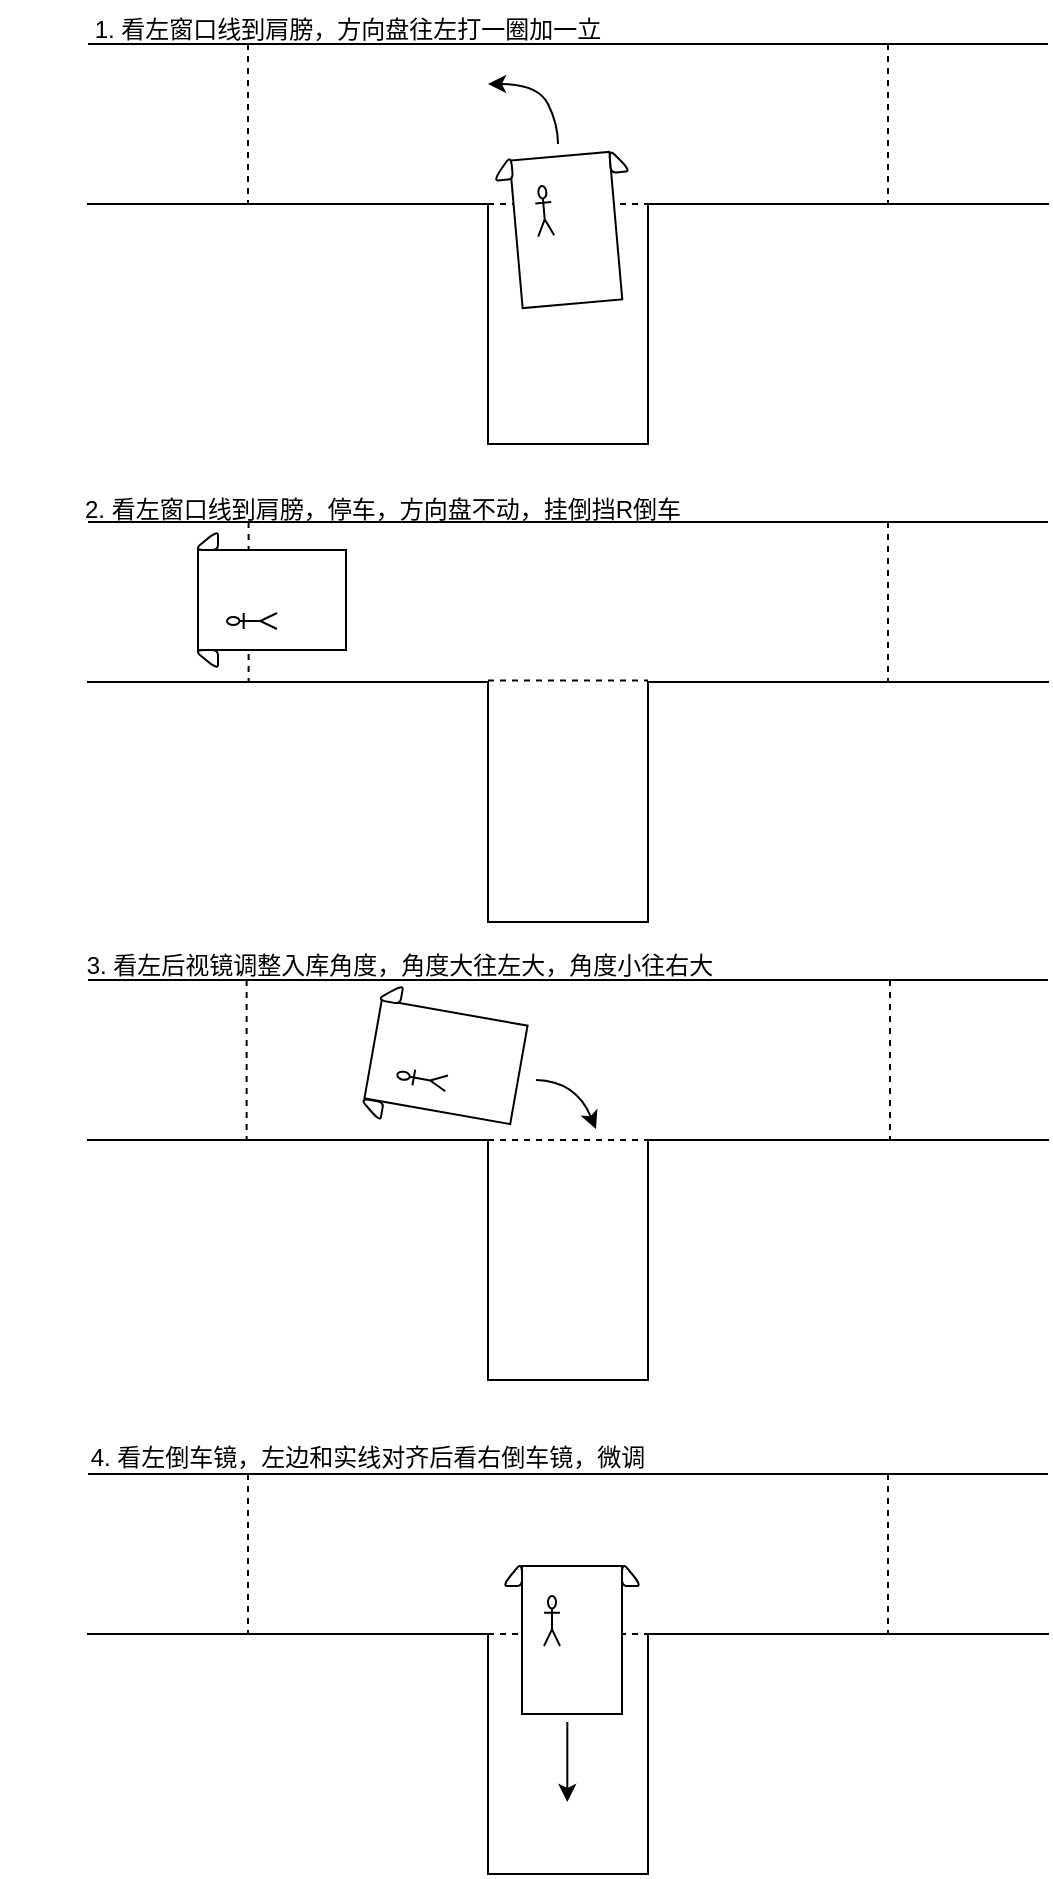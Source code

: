 <mxfile version="20.8.4" type="github"><diagram id="jYWOHv2KQ475p7FsRvHT" name="第 1 页"><mxGraphModel dx="1434" dy="700" grid="1" gridSize="10" guides="1" tooltips="1" connect="1" arrows="1" fold="1" page="1" pageScale="1" pageWidth="827" pageHeight="1169" math="0" shadow="0"><root><mxCell id="0"/><mxCell id="1" parent="0"/><mxCell id="IrWYmvIqVPGdALxaulg8-1" value="" style="shape=partialRectangle;whiteSpace=wrap;html=1;bottom=0;right=0;fillColor=none;" parent="1" vertex="1"><mxGeometry x="440" y="227" width="200" height="110" as="geometry"/></mxCell><mxCell id="IrWYmvIqVPGdALxaulg8-117" style="edgeStyle=orthogonalEdgeStyle;rounded=0;orthogonalLoop=1;jettySize=auto;html=1;exitX=0;exitY=0;exitDx=0;exitDy=0;entryX=0;entryY=1;entryDx=0;entryDy=0;endArrow=none;endFill=0;" parent="1" source="IrWYmvIqVPGdALxaulg8-115" target="IrWYmvIqVPGdALxaulg8-1" edge="1"><mxGeometry relative="1" as="geometry"><Array as="points"><mxPoint x="360" y="347"/><mxPoint x="440" y="347"/></Array></mxGeometry></mxCell><mxCell id="IrWYmvIqVPGdALxaulg8-115" value="" style="shape=partialRectangle;whiteSpace=wrap;html=1;bottom=0;right=0;fillColor=none;rotation=-180;direction=east;flipV=1;" parent="1" vertex="1"><mxGeometry x="160" y="227" width="200" height="110" as="geometry"/></mxCell><mxCell id="IrWYmvIqVPGdALxaulg8-121" value="" style="endArrow=none;html=1;rounded=0;" parent="1" edge="1"><mxGeometry width="50" height="50" relative="1" as="geometry"><mxPoint x="160" y="147" as="sourcePoint"/><mxPoint x="640" y="147" as="targetPoint"/></mxGeometry></mxCell><mxCell id="IrWYmvIqVPGdALxaulg8-122" value="" style="shape=partialRectangle;whiteSpace=wrap;html=1;bottom=0;right=0;fillColor=none;" parent="1" vertex="1"><mxGeometry x="440" y="466" width="200" height="110" as="geometry"/></mxCell><mxCell id="IrWYmvIqVPGdALxaulg8-123" style="edgeStyle=orthogonalEdgeStyle;rounded=0;orthogonalLoop=1;jettySize=auto;html=1;exitX=0;exitY=0;exitDx=0;exitDy=0;entryX=0;entryY=1;entryDx=0;entryDy=0;endArrow=none;endFill=0;" parent="1" source="IrWYmvIqVPGdALxaulg8-124" target="IrWYmvIqVPGdALxaulg8-122" edge="1"><mxGeometry relative="1" as="geometry"><Array as="points"><mxPoint x="360" y="586"/><mxPoint x="440" y="586"/></Array></mxGeometry></mxCell><mxCell id="IrWYmvIqVPGdALxaulg8-124" value="" style="shape=partialRectangle;whiteSpace=wrap;html=1;bottom=0;right=0;fillColor=none;rotation=-180;direction=east;flipV=1;" parent="1" vertex="1"><mxGeometry x="160" y="466" width="200" height="110" as="geometry"/></mxCell><mxCell id="IrWYmvIqVPGdALxaulg8-125" value="" style="endArrow=none;html=1;rounded=0;" parent="1" edge="1"><mxGeometry width="50" height="50" relative="1" as="geometry"><mxPoint x="160" y="386" as="sourcePoint"/><mxPoint x="640.0" y="386" as="targetPoint"/></mxGeometry></mxCell><mxCell id="IrWYmvIqVPGdALxaulg8-126" value="" style="shape=partialRectangle;whiteSpace=wrap;html=1;bottom=0;right=0;fillColor=none;" parent="1" vertex="1"><mxGeometry x="440" y="695" width="200" height="110" as="geometry"/></mxCell><mxCell id="IrWYmvIqVPGdALxaulg8-127" style="edgeStyle=orthogonalEdgeStyle;rounded=0;orthogonalLoop=1;jettySize=auto;html=1;exitX=0;exitY=0;exitDx=0;exitDy=0;entryX=0;entryY=1;entryDx=0;entryDy=0;endArrow=none;endFill=0;" parent="1" source="IrWYmvIqVPGdALxaulg8-128" target="IrWYmvIqVPGdALxaulg8-126" edge="1"><mxGeometry relative="1" as="geometry"><Array as="points"><mxPoint x="360" y="815"/><mxPoint x="440" y="815"/></Array></mxGeometry></mxCell><mxCell id="IrWYmvIqVPGdALxaulg8-128" value="" style="shape=partialRectangle;whiteSpace=wrap;html=1;bottom=0;right=0;fillColor=none;rotation=-180;direction=east;flipV=1;" parent="1" vertex="1"><mxGeometry x="160" y="695" width="200" height="110" as="geometry"/></mxCell><mxCell id="IrWYmvIqVPGdALxaulg8-129" value="" style="endArrow=none;html=1;rounded=0;" parent="1" edge="1"><mxGeometry width="50" height="50" relative="1" as="geometry"><mxPoint x="160" y="615.0" as="sourcePoint"/><mxPoint x="640.0" y="615.0" as="targetPoint"/></mxGeometry></mxCell><mxCell id="IrWYmvIqVPGdALxaulg8-134" value="1. 看左窗口线到肩膀，方向盘往左打一圈加一立" style="text;html=1;strokeColor=none;fillColor=none;align=center;verticalAlign=middle;whiteSpace=wrap;rounded=0;" parent="1" vertex="1"><mxGeometry x="150" y="125" width="280" height="30" as="geometry"/></mxCell><mxCell id="IrWYmvIqVPGdALxaulg8-137" value="" style="endArrow=none;dashed=1;html=1;rounded=0;arcSize=20;endSize=6;startSize=6;jumpSize=6;" parent="1" edge="1"><mxGeometry width="50" height="50" relative="1" as="geometry"><mxPoint x="360" y="227" as="sourcePoint"/><mxPoint x="440" y="227" as="targetPoint"/></mxGeometry></mxCell><mxCell id="IrWYmvIqVPGdALxaulg8-149" value="" style="curved=1;endArrow=classic;html=1;rounded=0;startSize=6;endSize=6;jumpSize=6;" parent="1" edge="1"><mxGeometry width="50" height="50" relative="1" as="geometry"><mxPoint x="395" y="197" as="sourcePoint"/><mxPoint x="360" y="167" as="targetPoint"/><Array as="points"><mxPoint x="395" y="187"/><mxPoint x="385" y="167"/></Array></mxGeometry></mxCell><mxCell id="IrWYmvIqVPGdALxaulg8-151" value="2. 看左窗口线到肩膀，停车，方向盘不动，挂倒挡R倒车" style="text;html=1;strokeColor=none;fillColor=none;align=center;verticalAlign=middle;whiteSpace=wrap;rounded=0;" parent="1" vertex="1"><mxGeometry x="155" y="365" width="305" height="29" as="geometry"/></mxCell><mxCell id="IrWYmvIqVPGdALxaulg8-155" value="" style="endArrow=none;dashed=1;html=1;rounded=0;arcSize=20;endSize=6;startSize=6;jumpSize=6;entryX=1;entryY=0;entryDx=0;entryDy=0;" parent="1" edge="1"><mxGeometry width="50" height="50" relative="1" as="geometry"><mxPoint x="560" y="147" as="sourcePoint"/><mxPoint x="560.0" y="227" as="targetPoint"/></mxGeometry></mxCell><mxCell id="IrWYmvIqVPGdALxaulg8-156" value="" style="endArrow=none;dashed=1;html=1;rounded=0;arcSize=20;endSize=6;startSize=6;jumpSize=6;entryX=1;entryY=0;entryDx=0;entryDy=0;" parent="1" edge="1"><mxGeometry width="50" height="50" relative="1" as="geometry"><mxPoint x="240.0" y="147" as="sourcePoint"/><mxPoint x="240.0" y="227" as="targetPoint"/></mxGeometry></mxCell><mxCell id="IrWYmvIqVPGdALxaulg8-157" value="" style="endArrow=none;dashed=1;html=1;rounded=0;arcSize=20;endSize=6;startSize=6;jumpSize=6;entryX=1;entryY=0;entryDx=0;entryDy=0;" parent="1" edge="1"><mxGeometry width="50" height="50" relative="1" as="geometry"><mxPoint x="560.0" y="386" as="sourcePoint"/><mxPoint x="560.0" y="466" as="targetPoint"/></mxGeometry></mxCell><mxCell id="IrWYmvIqVPGdALxaulg8-158" value="" style="endArrow=none;dashed=1;html=1;rounded=0;arcSize=20;endSize=6;startSize=6;jumpSize=6;entryX=1;entryY=0;entryDx=0;entryDy=0;" parent="1" edge="1"><mxGeometry width="50" height="50" relative="1" as="geometry"><mxPoint x="240.31" y="386" as="sourcePoint"/><mxPoint x="240.31" y="466" as="targetPoint"/></mxGeometry></mxCell><mxCell id="IrWYmvIqVPGdALxaulg8-159" value="" style="endArrow=none;dashed=1;html=1;rounded=0;arcSize=20;endSize=6;startSize=6;jumpSize=6;entryX=1;entryY=0;entryDx=0;entryDy=0;" parent="1" edge="1"><mxGeometry width="50" height="50" relative="1" as="geometry"><mxPoint x="561.0" y="615" as="sourcePoint"/><mxPoint x="561.0" y="695" as="targetPoint"/></mxGeometry></mxCell><mxCell id="IrWYmvIqVPGdALxaulg8-160" value="" style="endArrow=none;dashed=1;html=1;rounded=0;arcSize=20;endSize=6;startSize=6;jumpSize=6;entryX=1;entryY=0;entryDx=0;entryDy=0;" parent="1" edge="1"><mxGeometry width="50" height="50" relative="1" as="geometry"><mxPoint x="239.31" y="615" as="sourcePoint"/><mxPoint x="239.31" y="695" as="targetPoint"/></mxGeometry></mxCell><mxCell id="IrWYmvIqVPGdALxaulg8-161" value="" style="endArrow=none;dashed=1;html=1;rounded=0;arcSize=20;endSize=6;startSize=6;jumpSize=6;" parent="1" edge="1"><mxGeometry width="50" height="50" relative="1" as="geometry"><mxPoint x="360" y="465.31" as="sourcePoint"/><mxPoint x="440.0" y="465.31" as="targetPoint"/></mxGeometry></mxCell><mxCell id="IrWYmvIqVPGdALxaulg8-162" value="" style="endArrow=none;dashed=1;html=1;rounded=0;arcSize=20;endSize=6;startSize=6;jumpSize=6;" parent="1" edge="1"><mxGeometry width="50" height="50" relative="1" as="geometry"><mxPoint x="360" y="695" as="sourcePoint"/><mxPoint x="440.0" y="695" as="targetPoint"/></mxGeometry></mxCell><mxCell id="IrWYmvIqVPGdALxaulg8-166" value="3. 看左后视镜调整入库角度，角度大往左大，角度小往右大" style="text;html=1;strokeColor=none;fillColor=none;align=center;verticalAlign=middle;whiteSpace=wrap;rounded=0;" parent="1" vertex="1"><mxGeometry x="116" y="593" width="400" height="30" as="geometry"/></mxCell><mxCell id="IrWYmvIqVPGdALxaulg8-179" value="" style="curved=1;endArrow=classic;html=1;rounded=0;startSize=6;endSize=6;jumpSize=6;" parent="1" edge="1"><mxGeometry width="50" height="50" relative="1" as="geometry"><mxPoint x="384" y="665" as="sourcePoint"/><mxPoint x="414" y="689.5" as="targetPoint"/><Array as="points"><mxPoint x="404" y="665.5"/></Array></mxGeometry></mxCell><mxCell id="IrWYmvIqVPGdALxaulg8-187" value="" style="group;rotation=-180;" parent="1" vertex="1" connectable="0"><mxGeometry x="213" y="387" width="75.5" height="73" as="geometry"/></mxCell><mxCell id="IrWYmvIqVPGdALxaulg8-188" value="" style="group;rotation=-90;" parent="IrWYmvIqVPGdALxaulg8-187" vertex="1" connectable="0"><mxGeometry x="2" width="62" height="74" as="geometry"/></mxCell><mxCell id="IrWYmvIqVPGdALxaulg8-189" value="" style="rounded=0;whiteSpace=wrap;html=1;rotation=0;" parent="IrWYmvIqVPGdALxaulg8-188" vertex="1"><mxGeometry y="13" width="74" height="50" as="geometry"/></mxCell><mxCell id="IrWYmvIqVPGdALxaulg8-190" value="" style="shape=umlActor;verticalLabelPosition=bottom;verticalAlign=top;html=1;outlineConnect=0;rotation=-90;" parent="IrWYmvIqVPGdALxaulg8-188" vertex="1"><mxGeometry x="23" y="36" width="8" height="25" as="geometry"/></mxCell><mxCell id="IrWYmvIqVPGdALxaulg8-191" value="" style="html=1;strokeWidth=1;shape=manualInput;whiteSpace=wrap;rounded=1;size=13;arcSize=30;rotation=-90;flipH=1;" parent="IrWYmvIqVPGdALxaulg8-188" vertex="1"><mxGeometry x="-1" y="2" width="10" height="12" as="geometry"/></mxCell><mxCell id="IrWYmvIqVPGdALxaulg8-192" value="" style="html=1;strokeWidth=1;shape=manualInput;whiteSpace=wrap;rounded=1;size=13;arcSize=30;rotation=-90;" parent="IrWYmvIqVPGdALxaulg8-187" vertex="1"><mxGeometry x="1" y="62" width="10" height="12" as="geometry"/></mxCell><mxCell id="IrWYmvIqVPGdALxaulg8-193" value="" style="group;rotation=-95;" parent="1" vertex="1" connectable="0"><mxGeometry x="364" y="202" width="75.5" height="73" as="geometry"/></mxCell><mxCell id="IrWYmvIqVPGdALxaulg8-194" value="" style="group;rotation=-5;" parent="IrWYmvIqVPGdALxaulg8-193" vertex="1" connectable="0"><mxGeometry x="5" y="-6" width="62" height="74" as="geometry"/></mxCell><mxCell id="IrWYmvIqVPGdALxaulg8-195" value="" style="rounded=0;whiteSpace=wrap;html=1;rotation=85;" parent="IrWYmvIqVPGdALxaulg8-194" vertex="1"><mxGeometry x="-7" y="19" width="74" height="50" as="geometry"/></mxCell><mxCell id="IrWYmvIqVPGdALxaulg8-196" value="" style="shape=umlActor;verticalLabelPosition=bottom;verticalAlign=top;html=1;outlineConnect=0;rotation=-5;" parent="IrWYmvIqVPGdALxaulg8-194" vertex="1"><mxGeometry x="15" y="22" width="8" height="25" as="geometry"/></mxCell><mxCell id="IrWYmvIqVPGdALxaulg8-197" value="" style="html=1;strokeWidth=1;shape=manualInput;whiteSpace=wrap;rounded=1;size=13;arcSize=30;rotation=-5;flipH=1;" parent="IrWYmvIqVPGdALxaulg8-194" vertex="1"><mxGeometry x="52" y="3" width="10" height="12" as="geometry"/></mxCell><mxCell id="IrWYmvIqVPGdALxaulg8-198" value="" style="html=1;strokeWidth=1;shape=manualInput;whiteSpace=wrap;rounded=1;size=13;arcSize=30;rotation=-5;" parent="IrWYmvIqVPGdALxaulg8-193" vertex="1"><mxGeometry x="-2" y="1" width="10" height="12" as="geometry"/></mxCell><mxCell id="IrWYmvIqVPGdALxaulg8-221" value="" style="shape=partialRectangle;whiteSpace=wrap;html=1;bottom=0;right=0;fillColor=none;" parent="1" vertex="1"><mxGeometry x="440" y="942" width="200" height="110" as="geometry"/></mxCell><mxCell id="IrWYmvIqVPGdALxaulg8-222" style="edgeStyle=orthogonalEdgeStyle;rounded=0;orthogonalLoop=1;jettySize=auto;html=1;exitX=0;exitY=0;exitDx=0;exitDy=0;entryX=0;entryY=1;entryDx=0;entryDy=0;endArrow=none;endFill=0;" parent="1" source="IrWYmvIqVPGdALxaulg8-223" target="IrWYmvIqVPGdALxaulg8-221" edge="1"><mxGeometry relative="1" as="geometry"><Array as="points"><mxPoint x="360" y="1062"/><mxPoint x="440" y="1062"/></Array></mxGeometry></mxCell><mxCell id="IrWYmvIqVPGdALxaulg8-223" value="" style="shape=partialRectangle;whiteSpace=wrap;html=1;bottom=0;right=0;fillColor=none;rotation=-180;direction=east;flipV=1;" parent="1" vertex="1"><mxGeometry x="160" y="942" width="200" height="110" as="geometry"/></mxCell><mxCell id="IrWYmvIqVPGdALxaulg8-224" value="" style="endArrow=none;html=1;rounded=0;" parent="1" edge="1"><mxGeometry width="50" height="50" relative="1" as="geometry"><mxPoint x="160" y="862" as="sourcePoint"/><mxPoint x="640.0" y="862" as="targetPoint"/></mxGeometry></mxCell><mxCell id="IrWYmvIqVPGdALxaulg8-225" value="" style="endArrow=none;dashed=1;html=1;rounded=0;arcSize=20;endSize=6;startSize=6;jumpSize=6;" parent="1" edge="1"><mxGeometry width="50" height="50" relative="1" as="geometry"><mxPoint x="360" y="942" as="sourcePoint"/><mxPoint x="440.0" y="942" as="targetPoint"/></mxGeometry></mxCell><mxCell id="IrWYmvIqVPGdALxaulg8-226" value="" style="endArrow=none;dashed=1;html=1;rounded=0;arcSize=20;endSize=6;startSize=6;jumpSize=6;entryX=1;entryY=0;entryDx=0;entryDy=0;" parent="1" edge="1"><mxGeometry width="50" height="50" relative="1" as="geometry"><mxPoint x="560.0" y="862" as="sourcePoint"/><mxPoint x="560.0" y="942" as="targetPoint"/></mxGeometry></mxCell><mxCell id="IrWYmvIqVPGdALxaulg8-227" value="" style="endArrow=none;dashed=1;html=1;rounded=0;arcSize=20;endSize=6;startSize=6;jumpSize=6;entryX=1;entryY=0;entryDx=0;entryDy=0;" parent="1" edge="1"><mxGeometry width="50" height="50" relative="1" as="geometry"><mxPoint x="240.0" y="862" as="sourcePoint"/><mxPoint x="240.0" y="942" as="targetPoint"/></mxGeometry></mxCell><mxCell id="IrWYmvIqVPGdALxaulg8-228" value="" style="group;rotation=-90;" parent="1" vertex="1" connectable="0"><mxGeometry x="358" y="913" width="84" height="73" as="geometry"/></mxCell><mxCell id="IrWYmvIqVPGdALxaulg8-229" value="" style="group;rotation=0;" parent="IrWYmvIqVPGdALxaulg8-228" vertex="1" connectable="0"><mxGeometry x="14" y="-11" width="62" height="74" as="geometry"/></mxCell><mxCell id="IrWYmvIqVPGdALxaulg8-230" value="" style="rounded=0;whiteSpace=wrap;html=1;rotation=90;" parent="IrWYmvIqVPGdALxaulg8-229" vertex="1"><mxGeometry x="-7" y="18" width="74" height="50" as="geometry"/></mxCell><mxCell id="IrWYmvIqVPGdALxaulg8-231" value="" style="shape=umlActor;verticalLabelPosition=bottom;verticalAlign=top;html=1;outlineConnect=0;rotation=0;" parent="IrWYmvIqVPGdALxaulg8-229" vertex="1"><mxGeometry x="16" y="21" width="8" height="25" as="geometry"/></mxCell><mxCell id="IrWYmvIqVPGdALxaulg8-232" value="" style="html=1;strokeWidth=1;shape=manualInput;whiteSpace=wrap;rounded=1;size=13;arcSize=30;rotation=0;flipH=1;" parent="IrWYmvIqVPGdALxaulg8-229" vertex="1"><mxGeometry x="55" y="4" width="10" height="12" as="geometry"/></mxCell><mxCell id="IrWYmvIqVPGdALxaulg8-233" value="" style="html=1;strokeWidth=1;shape=manualInput;whiteSpace=wrap;rounded=1;size=13;arcSize=30;rotation=0;" parent="IrWYmvIqVPGdALxaulg8-228" vertex="1"><mxGeometry x="9" y="-7" width="10" height="12" as="geometry"/></mxCell><mxCell id="IrWYmvIqVPGdALxaulg8-236" value="" style="endArrow=classic;html=1;rounded=0;startSize=6;endSize=6;jumpSize=6;" parent="IrWYmvIqVPGdALxaulg8-228" edge="1"><mxGeometry width="50" height="50" relative="1" as="geometry"><mxPoint x="41.66" y="73" as="sourcePoint"/><mxPoint x="41.66" y="113" as="targetPoint"/></mxGeometry></mxCell><mxCell id="IrWYmvIqVPGdALxaulg8-234" value="4. 看左倒车镜，左边和实线对齐后看右倒车镜，微调" style="text;html=1;strokeColor=none;fillColor=none;align=center;verticalAlign=middle;whiteSpace=wrap;rounded=0;" parent="1" vertex="1"><mxGeometry x="155" y="839" width="290" height="30" as="geometry"/></mxCell><mxCell id="FNjgGQBMzBwJwNPBcKH2-2" value="" style="group;rotation=-170;" vertex="1" connectable="0" parent="1"><mxGeometry x="300" y="618" width="75.5" height="73" as="geometry"/></mxCell><mxCell id="FNjgGQBMzBwJwNPBcKH2-3" value="" style="group;rotation=-80;" vertex="1" connectable="0" parent="FNjgGQBMzBwJwNPBcKH2-2"><mxGeometry x="2" y="-1" width="62" height="74" as="geometry"/></mxCell><mxCell id="FNjgGQBMzBwJwNPBcKH2-4" value="" style="rounded=0;whiteSpace=wrap;html=1;rotation=10;" vertex="1" parent="FNjgGQBMzBwJwNPBcKH2-3"><mxGeometry y="14" width="74" height="50" as="geometry"/></mxCell><mxCell id="FNjgGQBMzBwJwNPBcKH2-5" value="" style="shape=umlActor;verticalLabelPosition=bottom;verticalAlign=top;html=1;outlineConnect=0;rotation=-80;" vertex="1" parent="FNjgGQBMzBwJwNPBcKH2-3"><mxGeometry x="21" y="35" width="8" height="25" as="geometry"/></mxCell><mxCell id="FNjgGQBMzBwJwNPBcKH2-6" value="" style="html=1;strokeWidth=1;shape=manualInput;whiteSpace=wrap;rounded=1;size=13;arcSize=30;rotation=-80;flipH=1;" vertex="1" parent="FNjgGQBMzBwJwNPBcKH2-3"><mxGeometry x="4" y="-2" width="10" height="12" as="geometry"/></mxCell><mxCell id="FNjgGQBMzBwJwNPBcKH2-7" value="" style="html=1;strokeWidth=1;shape=manualInput;whiteSpace=wrap;rounded=1;size=13;arcSize=30;rotation=-80;" vertex="1" parent="FNjgGQBMzBwJwNPBcKH2-2"><mxGeometry x="-4" y="56" width="10" height="12" as="geometry"/></mxCell></root></mxGraphModel></diagram></mxfile>